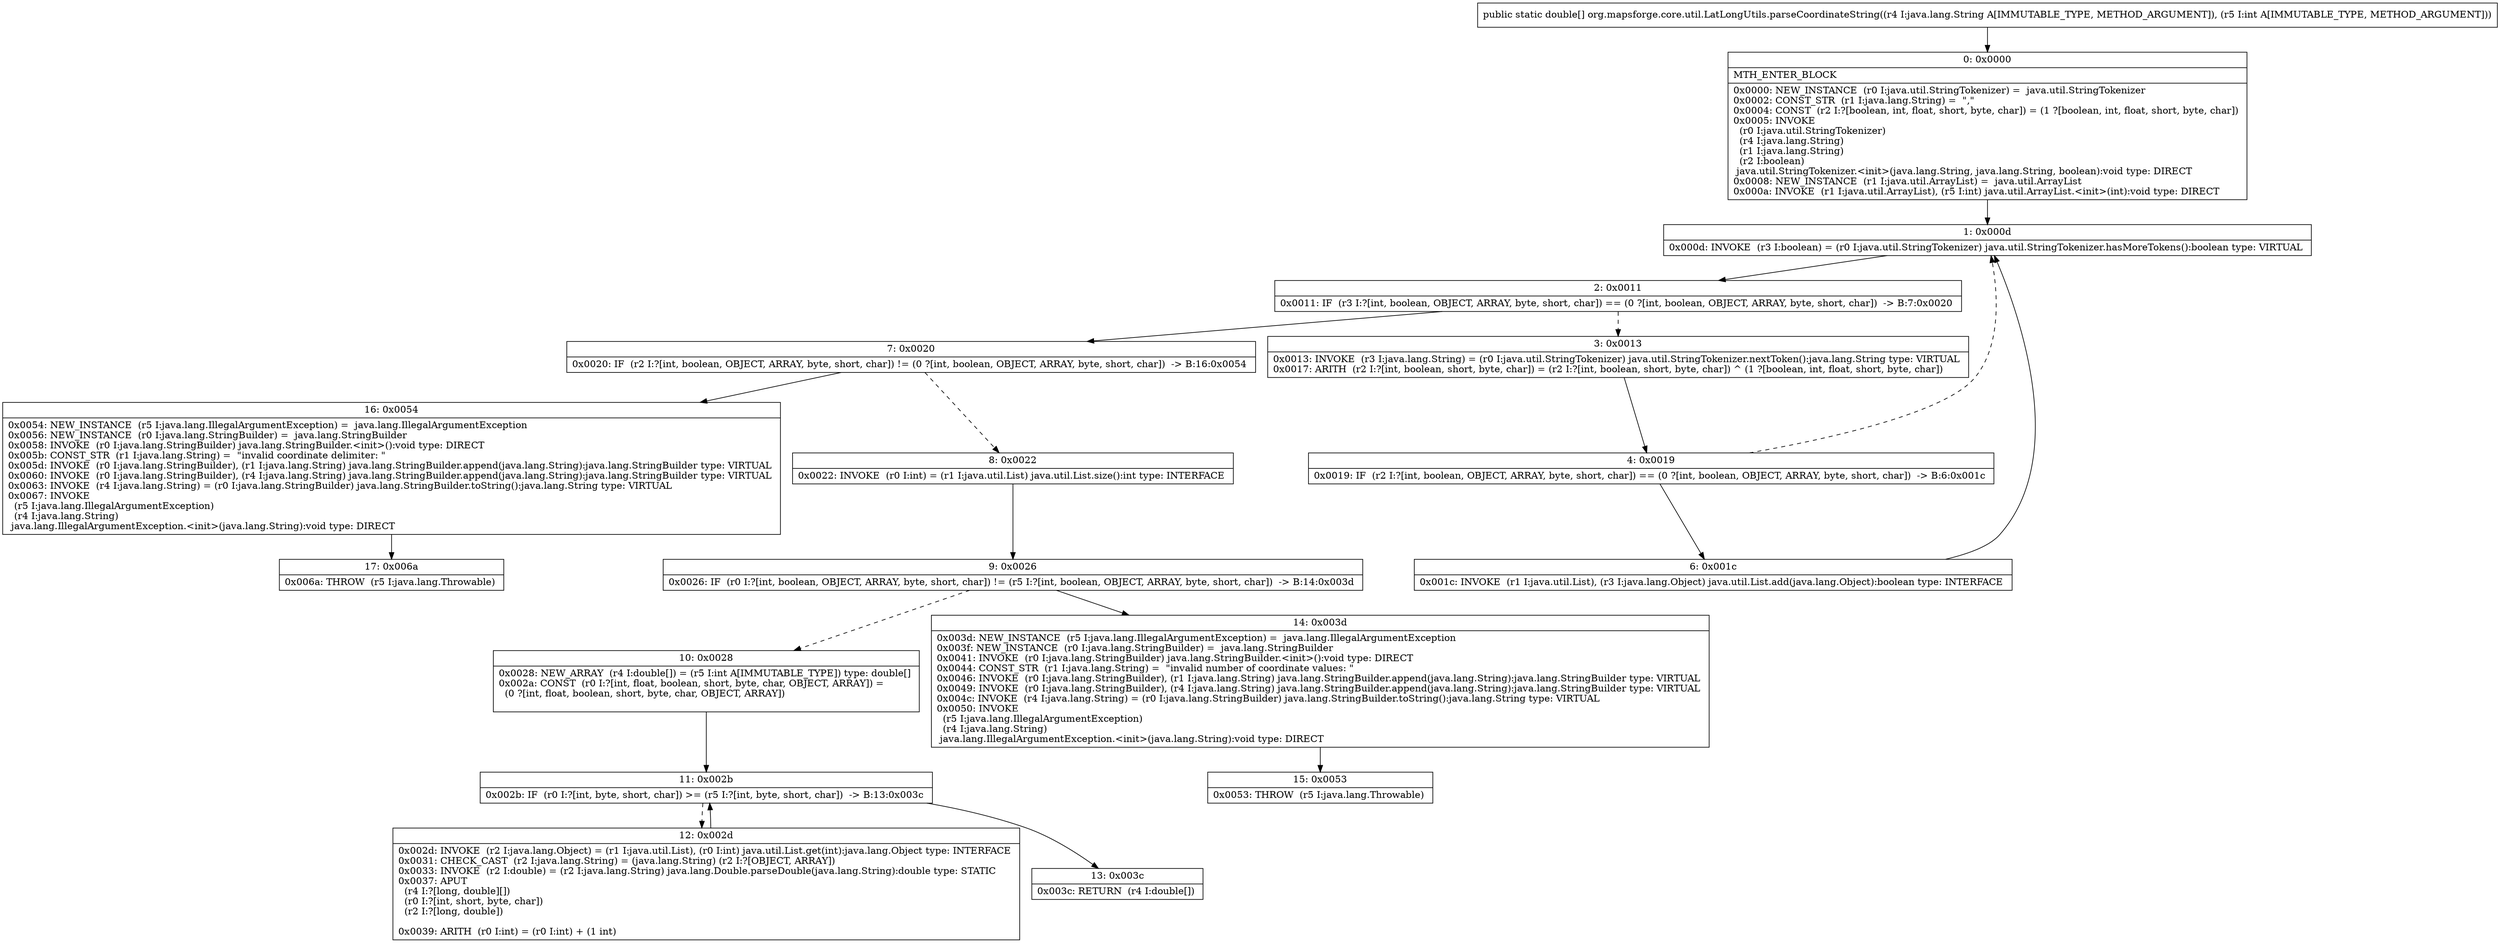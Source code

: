 digraph "CFG fororg.mapsforge.core.util.LatLongUtils.parseCoordinateString(Ljava\/lang\/String;I)[D" {
Node_0 [shape=record,label="{0\:\ 0x0000|MTH_ENTER_BLOCK\l|0x0000: NEW_INSTANCE  (r0 I:java.util.StringTokenizer) =  java.util.StringTokenizer \l0x0002: CONST_STR  (r1 I:java.lang.String) =  \",\" \l0x0004: CONST  (r2 I:?[boolean, int, float, short, byte, char]) = (1 ?[boolean, int, float, short, byte, char]) \l0x0005: INVOKE  \l  (r0 I:java.util.StringTokenizer)\l  (r4 I:java.lang.String)\l  (r1 I:java.lang.String)\l  (r2 I:boolean)\l java.util.StringTokenizer.\<init\>(java.lang.String, java.lang.String, boolean):void type: DIRECT \l0x0008: NEW_INSTANCE  (r1 I:java.util.ArrayList) =  java.util.ArrayList \l0x000a: INVOKE  (r1 I:java.util.ArrayList), (r5 I:int) java.util.ArrayList.\<init\>(int):void type: DIRECT \l}"];
Node_1 [shape=record,label="{1\:\ 0x000d|0x000d: INVOKE  (r3 I:boolean) = (r0 I:java.util.StringTokenizer) java.util.StringTokenizer.hasMoreTokens():boolean type: VIRTUAL \l}"];
Node_2 [shape=record,label="{2\:\ 0x0011|0x0011: IF  (r3 I:?[int, boolean, OBJECT, ARRAY, byte, short, char]) == (0 ?[int, boolean, OBJECT, ARRAY, byte, short, char])  \-\> B:7:0x0020 \l}"];
Node_3 [shape=record,label="{3\:\ 0x0013|0x0013: INVOKE  (r3 I:java.lang.String) = (r0 I:java.util.StringTokenizer) java.util.StringTokenizer.nextToken():java.lang.String type: VIRTUAL \l0x0017: ARITH  (r2 I:?[int, boolean, short, byte, char]) = (r2 I:?[int, boolean, short, byte, char]) ^ (1 ?[boolean, int, float, short, byte, char]) \l}"];
Node_4 [shape=record,label="{4\:\ 0x0019|0x0019: IF  (r2 I:?[int, boolean, OBJECT, ARRAY, byte, short, char]) == (0 ?[int, boolean, OBJECT, ARRAY, byte, short, char])  \-\> B:6:0x001c \l}"];
Node_6 [shape=record,label="{6\:\ 0x001c|0x001c: INVOKE  (r1 I:java.util.List), (r3 I:java.lang.Object) java.util.List.add(java.lang.Object):boolean type: INTERFACE \l}"];
Node_7 [shape=record,label="{7\:\ 0x0020|0x0020: IF  (r2 I:?[int, boolean, OBJECT, ARRAY, byte, short, char]) != (0 ?[int, boolean, OBJECT, ARRAY, byte, short, char])  \-\> B:16:0x0054 \l}"];
Node_8 [shape=record,label="{8\:\ 0x0022|0x0022: INVOKE  (r0 I:int) = (r1 I:java.util.List) java.util.List.size():int type: INTERFACE \l}"];
Node_9 [shape=record,label="{9\:\ 0x0026|0x0026: IF  (r0 I:?[int, boolean, OBJECT, ARRAY, byte, short, char]) != (r5 I:?[int, boolean, OBJECT, ARRAY, byte, short, char])  \-\> B:14:0x003d \l}"];
Node_10 [shape=record,label="{10\:\ 0x0028|0x0028: NEW_ARRAY  (r4 I:double[]) = (r5 I:int A[IMMUTABLE_TYPE]) type: double[] \l0x002a: CONST  (r0 I:?[int, float, boolean, short, byte, char, OBJECT, ARRAY]) = \l  (0 ?[int, float, boolean, short, byte, char, OBJECT, ARRAY])\l \l}"];
Node_11 [shape=record,label="{11\:\ 0x002b|0x002b: IF  (r0 I:?[int, byte, short, char]) \>= (r5 I:?[int, byte, short, char])  \-\> B:13:0x003c \l}"];
Node_12 [shape=record,label="{12\:\ 0x002d|0x002d: INVOKE  (r2 I:java.lang.Object) = (r1 I:java.util.List), (r0 I:int) java.util.List.get(int):java.lang.Object type: INTERFACE \l0x0031: CHECK_CAST  (r2 I:java.lang.String) = (java.lang.String) (r2 I:?[OBJECT, ARRAY]) \l0x0033: INVOKE  (r2 I:double) = (r2 I:java.lang.String) java.lang.Double.parseDouble(java.lang.String):double type: STATIC \l0x0037: APUT  \l  (r4 I:?[long, double][])\l  (r0 I:?[int, short, byte, char])\l  (r2 I:?[long, double])\l \l0x0039: ARITH  (r0 I:int) = (r0 I:int) + (1 int) \l}"];
Node_13 [shape=record,label="{13\:\ 0x003c|0x003c: RETURN  (r4 I:double[]) \l}"];
Node_14 [shape=record,label="{14\:\ 0x003d|0x003d: NEW_INSTANCE  (r5 I:java.lang.IllegalArgumentException) =  java.lang.IllegalArgumentException \l0x003f: NEW_INSTANCE  (r0 I:java.lang.StringBuilder) =  java.lang.StringBuilder \l0x0041: INVOKE  (r0 I:java.lang.StringBuilder) java.lang.StringBuilder.\<init\>():void type: DIRECT \l0x0044: CONST_STR  (r1 I:java.lang.String) =  \"invalid number of coordinate values: \" \l0x0046: INVOKE  (r0 I:java.lang.StringBuilder), (r1 I:java.lang.String) java.lang.StringBuilder.append(java.lang.String):java.lang.StringBuilder type: VIRTUAL \l0x0049: INVOKE  (r0 I:java.lang.StringBuilder), (r4 I:java.lang.String) java.lang.StringBuilder.append(java.lang.String):java.lang.StringBuilder type: VIRTUAL \l0x004c: INVOKE  (r4 I:java.lang.String) = (r0 I:java.lang.StringBuilder) java.lang.StringBuilder.toString():java.lang.String type: VIRTUAL \l0x0050: INVOKE  \l  (r5 I:java.lang.IllegalArgumentException)\l  (r4 I:java.lang.String)\l java.lang.IllegalArgumentException.\<init\>(java.lang.String):void type: DIRECT \l}"];
Node_15 [shape=record,label="{15\:\ 0x0053|0x0053: THROW  (r5 I:java.lang.Throwable) \l}"];
Node_16 [shape=record,label="{16\:\ 0x0054|0x0054: NEW_INSTANCE  (r5 I:java.lang.IllegalArgumentException) =  java.lang.IllegalArgumentException \l0x0056: NEW_INSTANCE  (r0 I:java.lang.StringBuilder) =  java.lang.StringBuilder \l0x0058: INVOKE  (r0 I:java.lang.StringBuilder) java.lang.StringBuilder.\<init\>():void type: DIRECT \l0x005b: CONST_STR  (r1 I:java.lang.String) =  \"invalid coordinate delimiter: \" \l0x005d: INVOKE  (r0 I:java.lang.StringBuilder), (r1 I:java.lang.String) java.lang.StringBuilder.append(java.lang.String):java.lang.StringBuilder type: VIRTUAL \l0x0060: INVOKE  (r0 I:java.lang.StringBuilder), (r4 I:java.lang.String) java.lang.StringBuilder.append(java.lang.String):java.lang.StringBuilder type: VIRTUAL \l0x0063: INVOKE  (r4 I:java.lang.String) = (r0 I:java.lang.StringBuilder) java.lang.StringBuilder.toString():java.lang.String type: VIRTUAL \l0x0067: INVOKE  \l  (r5 I:java.lang.IllegalArgumentException)\l  (r4 I:java.lang.String)\l java.lang.IllegalArgumentException.\<init\>(java.lang.String):void type: DIRECT \l}"];
Node_17 [shape=record,label="{17\:\ 0x006a|0x006a: THROW  (r5 I:java.lang.Throwable) \l}"];
MethodNode[shape=record,label="{public static double[] org.mapsforge.core.util.LatLongUtils.parseCoordinateString((r4 I:java.lang.String A[IMMUTABLE_TYPE, METHOD_ARGUMENT]), (r5 I:int A[IMMUTABLE_TYPE, METHOD_ARGUMENT])) }"];
MethodNode -> Node_0;
Node_0 -> Node_1;
Node_1 -> Node_2;
Node_2 -> Node_3[style=dashed];
Node_2 -> Node_7;
Node_3 -> Node_4;
Node_4 -> Node_6;
Node_4 -> Node_1[style=dashed];
Node_6 -> Node_1;
Node_7 -> Node_8[style=dashed];
Node_7 -> Node_16;
Node_8 -> Node_9;
Node_9 -> Node_10[style=dashed];
Node_9 -> Node_14;
Node_10 -> Node_11;
Node_11 -> Node_12[style=dashed];
Node_11 -> Node_13;
Node_12 -> Node_11;
Node_14 -> Node_15;
Node_16 -> Node_17;
}

